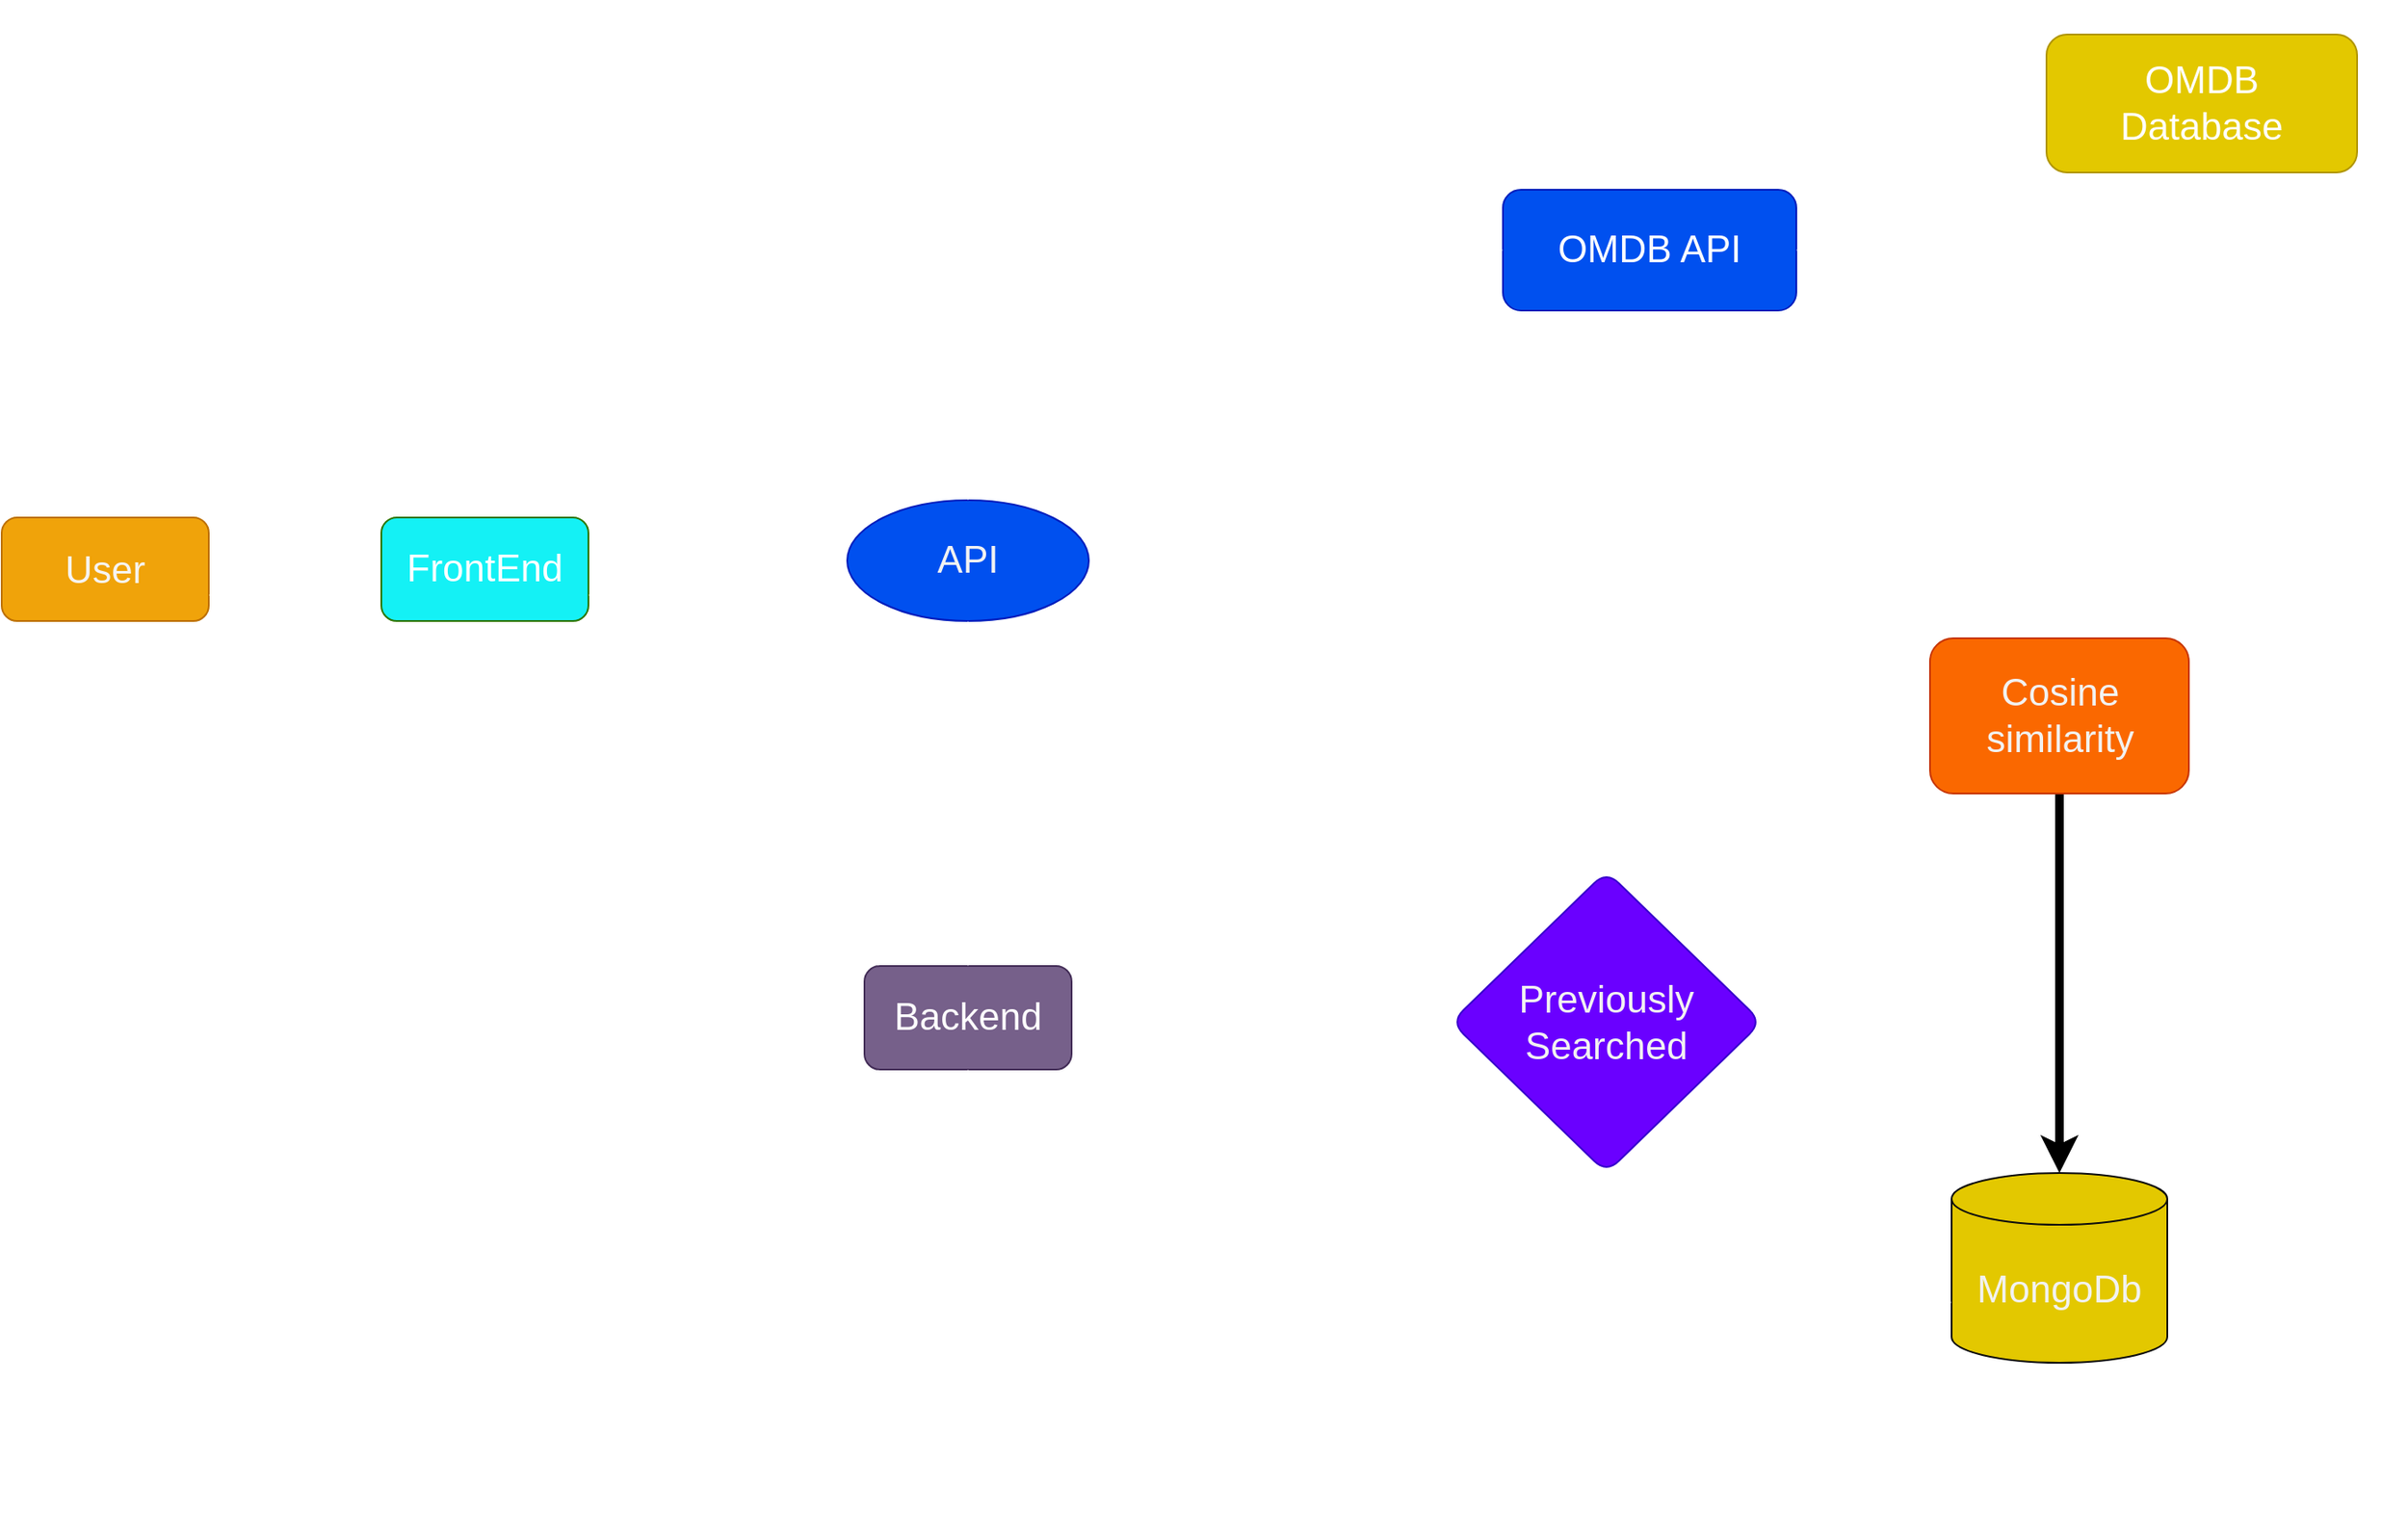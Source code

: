 <mxfile>
    <diagram id="N3YTyr2Sstri-xmDttSN" name="Page-1">
        <mxGraphModel dx="1411" dy="1331" grid="1" gridSize="10" guides="1" tooltips="1" connect="1" arrows="1" fold="1" page="1" pageScale="1" pageWidth="850" pageHeight="1100" background="none" math="0" shadow="0">
            <root>
                <mxCell id="0"/>
                <mxCell id="1" parent="0"/>
                <mxCell id="10" value="" style="edgeStyle=none;html=1;exitX=1;exitY=0.25;exitDx=0;exitDy=0;entryX=0;entryY=0.25;entryDx=0;entryDy=0;strokeColor=#FFFFFF;strokeWidth=5;labelBackgroundColor=#FFFFFF;" parent="1" source="2" target="9" edge="1">
                    <mxGeometry relative="1" as="geometry"/>
                </mxCell>
                <mxCell id="2" value="&lt;p style=&quot;line-height: 180%; font-size: 22px;&quot;&gt;User&lt;/p&gt;" style="rounded=1;whiteSpace=wrap;html=1;fontColor=#f6f4f4;fillColor=#f0a30a;strokeColor=#BD7000;fontSize=22;" parent="1" vertex="1">
                    <mxGeometry x="250" y="390" width="120" height="60" as="geometry"/>
                </mxCell>
                <mxCell id="12" value="" style="edgeStyle=none;html=1;entryX=1;entryY=0.75;entryDx=0;entryDy=0;exitX=0;exitY=0.75;exitDx=0;exitDy=0;strokeColor=#FFFFFF;strokeWidth=5;labelBackgroundColor=#FFFFFF;" parent="1" source="9" target="2" edge="1">
                    <mxGeometry relative="1" as="geometry"/>
                </mxCell>
                <mxCell id="18" style="edgeStyle=none;html=1;exitX=1;exitY=0.25;exitDx=0;exitDy=0;strokeColor=#FFFFFF;strokeWidth=5;labelBackgroundColor=#FFFFFF;" parent="1" source="9" edge="1">
                    <mxGeometry relative="1" as="geometry">
                        <mxPoint x="740" y="405" as="targetPoint"/>
                    </mxGeometry>
                </mxCell>
                <mxCell id="9" value="FrontEnd" style="rounded=1;whiteSpace=wrap;html=1;fontColor=#ffffff;fillColor=#14f1f5;strokeColor=#2D7600;fontSize=22;" parent="1" vertex="1">
                    <mxGeometry x="470" y="390" width="120" height="60" as="geometry"/>
                </mxCell>
                <mxCell id="11" value="Movie" style="text;strokeColor=none;align=center;fillColor=none;html=1;verticalAlign=middle;rounded=1;fontStyle=1;whiteSpace=wrap;fontColor=#FFFFFF;fontSize=22;" parent="1" vertex="1">
                    <mxGeometry x="390" y="360" width="60" height="30" as="geometry"/>
                </mxCell>
                <mxCell id="15" value="Recomendation" style="text;html=1;strokeColor=none;fillColor=none;align=center;verticalAlign=middle;rounded=1;fontStyle=1;whiteSpace=wrap;fontColor=#FFFFFF;fontSize=22;" parent="1" vertex="1">
                    <mxGeometry x="395" y="470" width="60" height="30" as="geometry"/>
                </mxCell>
                <mxCell id="20" style="edgeStyle=none;html=1;exitX=0;exitY=0.75;exitDx=0;exitDy=0;entryX=1;entryY=0.75;entryDx=0;entryDy=0;strokeColor=#FFFFFF;strokeWidth=5;labelBackgroundColor=#FFFFFF;" parent="1" target="9" edge="1">
                    <mxGeometry relative="1" as="geometry">
                        <mxPoint x="760" y="435" as="sourcePoint"/>
                    </mxGeometry>
                </mxCell>
                <mxCell id="19" value="Movie name" style="text;html=1;strokeColor=none;fillColor=none;align=center;verticalAlign=middle;rounded=1;fontStyle=1;whiteSpace=wrap;fontColor=#FFFFFF;fontSize=22;" parent="1" vertex="1">
                    <mxGeometry x="620" y="360" width="100" height="30" as="geometry"/>
                </mxCell>
                <mxCell id="21" value="Json Resoponse" style="text;html=1;strokeColor=none;fillColor=none;align=center;verticalAlign=middle;rounded=1;fontStyle=1;whiteSpace=wrap;fontColor=#FFFFFF;fontSize=22;" parent="1" vertex="1">
                    <mxGeometry x="640" y="460" width="60" height="30" as="geometry"/>
                </mxCell>
                <mxCell id="89" value="" style="edgeStyle=none;html=1;entryX=0;entryY=0.5;entryDx=0;entryDy=0;strokeColor=#FFFFFF;strokeWidth=5;labelBackgroundColor=#FFFFFF;" parent="1" source="22" target="90" edge="1">
                    <mxGeometry relative="1" as="geometry">
                        <mxPoint x="1300" y="520" as="targetPoint"/>
                    </mxGeometry>
                </mxCell>
                <mxCell id="22" value="Backend" style="whiteSpace=wrap;html=1;rounded=1;fontColor=#ffffff;fillColor=#76608a;strokeColor=#432D57;fontSize=22;" parent="1" vertex="1">
                    <mxGeometry x="750" y="650" width="120" height="60" as="geometry"/>
                </mxCell>
                <mxCell id="25" value="Movie Name" style="text;html=1;strokeColor=none;fillColor=none;align=center;verticalAlign=middle;rounded=1;fontStyle=1;whiteSpace=wrap;fontColor=#FFFFFF;fontSize=22;" parent="1" vertex="1">
                    <mxGeometry x="720" y="600" width="80" height="30" as="geometry"/>
                </mxCell>
                <mxCell id="26" value="Recommendations" style="text;html=1;strokeColor=none;fillColor=none;align=center;verticalAlign=middle;rounded=1;fontStyle=1;whiteSpace=wrap;fontColor=#FFFFFF;fontSize=22;" parent="1" vertex="1">
                    <mxGeometry x="900" y="470" width="100" height="30" as="geometry"/>
                </mxCell>
                <mxCell id="33" value="" style="edgeStyle=none;html=1;exitX=0.5;exitY=0;exitDx=0;exitDy=0;entryX=0;entryY=0.25;entryDx=0;entryDy=0;strokeColor=#FFFFFF;strokeWidth=5;labelBackgroundColor=#FFFFFF;" parent="1" source="27" target="32" edge="1">
                    <mxGeometry relative="1" as="geometry">
                        <Array as="points">
                            <mxPoint x="1205" y="130"/>
                        </Array>
                    </mxGeometry>
                </mxCell>
                <mxCell id="27" value="OMDB API" style="whiteSpace=wrap;html=1;rounded=1;fontColor=#ffffff;fillColor=#0050ef;strokeColor=#001DBC;fontSize=22;" parent="1" vertex="1">
                    <mxGeometry x="1120" y="200" width="170" height="70" as="geometry"/>
                </mxCell>
                <mxCell id="29" value="MovieName" style="text;html=1;strokeColor=none;fillColor=none;align=center;verticalAlign=middle;rounded=1;fontStyle=1;whiteSpace=wrap;fontColor=#FFFFFF;fontSize=22;" parent="1" vertex="1">
                    <mxGeometry x="1335" y="90" width="60" height="30" as="geometry"/>
                </mxCell>
                <mxCell id="34" style="edgeStyle=none;html=1;exitX=0.5;exitY=1;exitDx=0;exitDy=0;entryX=1;entryY=0.5;entryDx=0;entryDy=0;strokeColor=#FFFFFF;strokeWidth=5;labelBackgroundColor=#FFFFFF;" parent="1" source="32" target="27" edge="1">
                    <mxGeometry relative="1" as="geometry">
                        <Array as="points">
                            <mxPoint x="1525" y="235"/>
                        </Array>
                    </mxGeometry>
                </mxCell>
                <mxCell id="32" value="OMDB&lt;br&gt;Database" style="whiteSpace=wrap;html=1;rounded=1;fontColor=#FFFFFF;fillColor=#e3c800;strokeColor=#B09500;fontSize=22;" parent="1" vertex="1">
                    <mxGeometry x="1435" y="110" width="180" height="80" as="geometry"/>
                </mxCell>
                <mxCell id="35" value="Details" style="text;html=1;strokeColor=none;fillColor=none;align=center;verticalAlign=middle;rounded=1;fontStyle=1;whiteSpace=wrap;fontColor=#FFFFFF;fontSize=22;arcSize=50;" parent="1" vertex="1">
                    <mxGeometry x="1320" y="240" width="60" height="30" as="geometry"/>
                </mxCell>
                <mxCell id="37" value="Json Rsoponse" style="text;html=1;strokeColor=none;fillColor=none;align=center;verticalAlign=middle;rounded=1;fontStyle=1;whiteSpace=wrap;fontColor=#FFFFFF;fontSize=22;" parent="1" vertex="1">
                    <mxGeometry x="850" y="290" width="60" height="30" as="geometry"/>
                </mxCell>
                <mxCell id="72" value="API" style="ellipse;whiteSpace=wrap;html=1;align=center;newEdgeStyle={&quot;edgeStyle&quot;:&quot;entityRelationEdgeStyle&quot;,&quot;startArrow&quot;:&quot;none&quot;,&quot;endArrow&quot;:&quot;none&quot;,&quot;segment&quot;:10,&quot;curved&quot;:1,&quot;sourcePerimeterSpacing&quot;:0,&quot;targetPerimeterSpacing&quot;:0};treeFolding=1;treeMoving=1;labelBackgroundColor=none;rounded=1;fillColor=#0050ef;fontColor=#f2f2f2;strokeColor=#001DBC;fontSize=22;" parent="1" vertex="1">
                    <mxGeometry x="740" y="380" width="140" height="70" as="geometry"/>
                </mxCell>
                <mxCell id="75" value="" style="endArrow=classic;startArrow=classic;html=1;exitX=0.5;exitY=0;exitDx=0;exitDy=0;entryX=0;entryY=0.5;entryDx=0;entryDy=0;strokeColor=#FFFFFF;fontSize=15;jumpSize=16;strokeWidth=5;labelBackgroundColor=#FFFFFF;" parent="1" source="72" target="27" edge="1">
                    <mxGeometry width="50" height="50" relative="1" as="geometry">
                        <mxPoint x="800" y="340" as="sourcePoint"/>
                        <mxPoint x="850" y="290" as="targetPoint"/>
                        <Array as="points">
                            <mxPoint x="810" y="240"/>
                        </Array>
                    </mxGeometry>
                </mxCell>
                <mxCell id="101" style="edgeStyle=none;html=1;exitX=0.5;exitY=0;exitDx=0;exitDy=0;entryX=0;entryY=0.5;entryDx=0;entryDy=0;fillColor=#a20025;strokeColor=#FFFFFF;strokeWidth=5;labelBackgroundColor=#FFFFFF;" parent="1" source="90" target="103" edge="1">
                    <mxGeometry relative="1" as="geometry">
                        <mxPoint x="1680" y="290" as="targetPoint"/>
                        <Array as="points">
                            <mxPoint x="1180" y="500"/>
                        </Array>
                    </mxGeometry>
                </mxCell>
                <mxCell id="90" value="Previously Searched" style="rhombus;whiteSpace=wrap;html=1;rounded=1;fillColor=#6a00ff;fontColor=#f2f2f2;strokeColor=#3700CC;fontSize=22;" parent="1" vertex="1">
                    <mxGeometry x="1090" y="595" width="180" height="175" as="geometry"/>
                </mxCell>
                <mxCell id="93" value="Yes" style="text;html=1;strokeColor=none;fillColor=none;align=center;verticalAlign=middle;rounded=1;fontStyle=1;whiteSpace=wrap;fontColor=#FFFFFF;fontSize=22;" parent="1" vertex="1">
                    <mxGeometry x="1275" y="790" width="60" height="30" as="geometry"/>
                </mxCell>
                <mxCell id="105" style="edgeStyle=none;html=1;exitX=0.5;exitY=1;exitDx=0;exitDy=0;entryX=0.5;entryY=0;entryDx=0;entryDy=0;entryPerimeter=0;strokeColor=#000000;strokeWidth=5;" parent="1" source="103" target="104" edge="1">
                    <mxGeometry relative="1" as="geometry"/>
                </mxCell>
                <mxCell id="103" value="Cosine&lt;br&gt;similarity" style="rounded=1;whiteSpace=wrap;html=1;fillColor=#fa6800;fontColor=#f2f2f2;strokeColor=#C73500;fontSize=22;" parent="1" vertex="1">
                    <mxGeometry x="1367.5" y="460" width="150" height="90" as="geometry"/>
                </mxCell>
                <mxCell id="121" style="edgeStyle=none;html=1;exitX=0.5;exitY=1;exitDx=0;exitDy=0;exitPerimeter=0;entryX=0.5;entryY=1;entryDx=0;entryDy=0;strokeColor=#FFFFFF;strokeWidth=5;labelBackgroundColor=#FFFFFF;" parent="1" source="104" target="22" edge="1">
                    <mxGeometry relative="1" as="geometry">
                        <Array as="points">
                            <mxPoint x="1440" y="940"/>
                            <mxPoint x="810" y="940"/>
                        </Array>
                    </mxGeometry>
                </mxCell>
                <mxCell id="104" value="MongoDb" style="shape=cylinder3;whiteSpace=wrap;html=1;boundedLbl=1;backgroundOutline=1;size=15;labelBackgroundColor=none;rounded=1;fillColor=#e3c800;fontColor=#f2f2f2;strokeColor=#0d0d0d;strokeWidth=1;fontSize=22;" parent="1" vertex="1">
                    <mxGeometry x="1380" y="770" width="125" height="110" as="geometry"/>
                </mxCell>
                <mxCell id="106" value="Recommendations" style="text;html=1;strokeColor=none;fillColor=none;align=center;verticalAlign=middle;rounded=1;rotation=0;fontStyle=1;whiteSpace=wrap;fontColor=#FFFFFF;fontSize=22;direction=west;flipH=0;flipV=0;" parent="1" vertex="1">
                    <mxGeometry x="1475" y="620" width="140" height="50" as="geometry"/>
                </mxCell>
                <mxCell id="109" value="Movie Name" style="text;html=1;strokeColor=none;fillColor=none;align=center;verticalAlign=middle;rounded=1;fontStyle=1;whiteSpace=wrap;fontColor=#FFFFFF;fontSize=22;" parent="1" vertex="1">
                    <mxGeometry x="950" y="690" width="100" height="40" as="geometry"/>
                </mxCell>
                <mxCell id="120" value="No" style="text;html=1;strokeColor=none;fillColor=none;align=center;verticalAlign=middle;rounded=1;fontStyle=1;whiteSpace=wrap;fontColor=#FFFFFF;fontSize=22;" parent="1" vertex="1">
                    <mxGeometry x="1270" y="510" width="60" height="30" as="geometry"/>
                </mxCell>
                <mxCell id="122" value="Recommendations" style="text;html=1;strokeColor=none;fillColor=none;align=center;verticalAlign=middle;rounded=1;fontStyle=1;whiteSpace=wrap;fontColor=#FFFFFF;fontSize=22;" parent="1" vertex="1">
                    <mxGeometry x="1040" y="950" width="130" height="30" as="geometry"/>
                </mxCell>
                <mxCell id="215" value="" style="endArrow=classic;startArrow=classic;html=1;strokeColor=#FFFFFF;strokeWidth=5;labelBackgroundColor=#FFFFFF;" parent="1" target="72" edge="1">
                    <mxGeometry width="50" height="50" relative="1" as="geometry">
                        <mxPoint x="810" y="650" as="sourcePoint"/>
                        <mxPoint x="860" y="600" as="targetPoint"/>
                    </mxGeometry>
                </mxCell>
                <mxCell id="217" value="" style="endArrow=classic;html=1;strokeWidth=5;fontSize=22;jumpSize=16;entryX=0;entryY=0;entryDx=0;entryDy=75;exitX=0.5;exitY=1;exitDx=0;exitDy=0;strokeColor=#FFFFFF;entryPerimeter=0;labelBackgroundColor=#FFFFFF;" parent="1" source="90" target="104" edge="1">
                    <mxGeometry width="50" height="50" relative="1" as="geometry">
                        <mxPoint x="870" y="570" as="sourcePoint"/>
                        <mxPoint x="920" y="520" as="targetPoint"/>
                        <Array as="points">
                            <mxPoint x="1180" y="845"/>
                        </Array>
                    </mxGeometry>
                </mxCell>
            </root>
        </mxGraphModel>
    </diagram>
</mxfile>